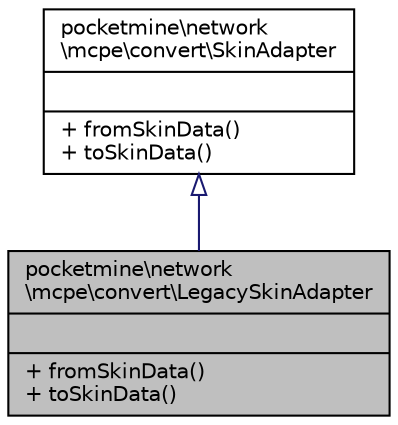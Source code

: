 digraph "pocketmine\network\mcpe\convert\LegacySkinAdapter"
{
 // INTERACTIVE_SVG=YES
 // LATEX_PDF_SIZE
  edge [fontname="Helvetica",fontsize="10",labelfontname="Helvetica",labelfontsize="10"];
  node [fontname="Helvetica",fontsize="10",shape=record];
  Node1 [label="{pocketmine\\network\l\\mcpe\\convert\\LegacySkinAdapter\n||+ fromSkinData()\l+ toSkinData()\l}",height=0.2,width=0.4,color="black", fillcolor="grey75", style="filled", fontcolor="black",tooltip=" "];
  Node2 -> Node1 [dir="back",color="midnightblue",fontsize="10",style="solid",arrowtail="onormal",fontname="Helvetica"];
  Node2 [label="{pocketmine\\network\l\\mcpe\\convert\\SkinAdapter\n||+ fromSkinData()\l+ toSkinData()\l}",height=0.2,width=0.4,color="black", fillcolor="white", style="filled",URL="$d2/d77/interfacepocketmine_1_1network_1_1mcpe_1_1convert_1_1_skin_adapter.html",tooltip=" "];
}

